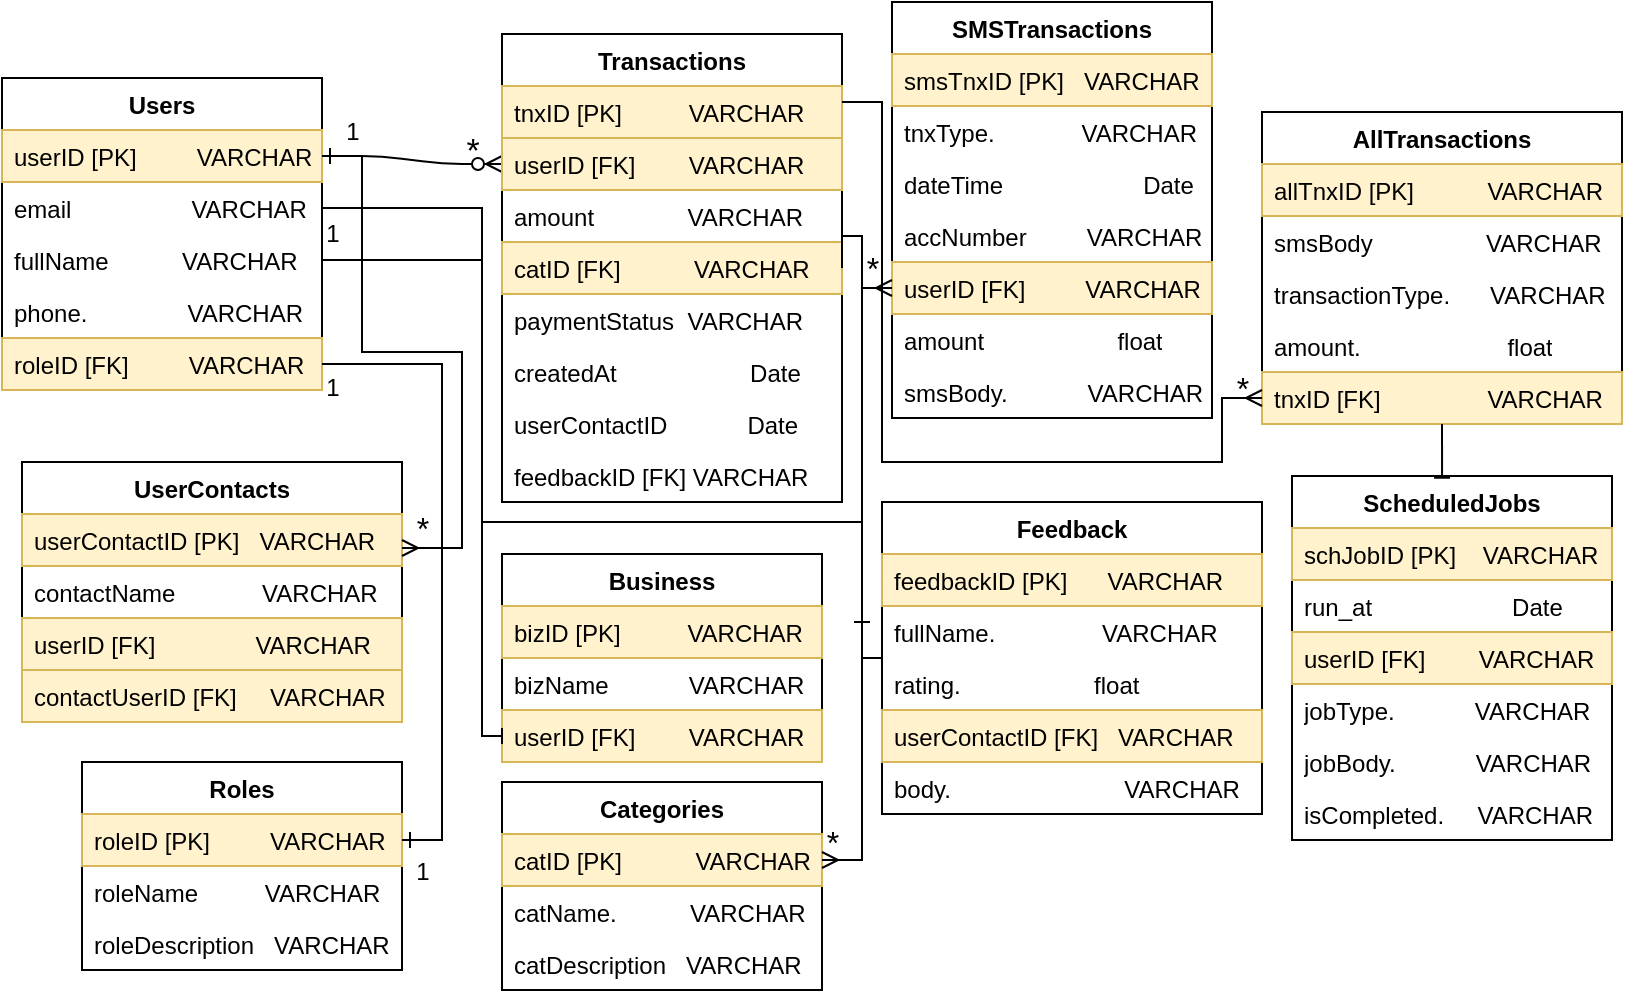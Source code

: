 <mxfile version="24.7.16">
  <diagram id="R2lEEEUBdFMjLlhIrx00" name="Page-1">
    <mxGraphModel dx="1870" dy="707" grid="1" gridSize="10" guides="1" tooltips="1" connect="1" arrows="1" fold="1" page="1" pageScale="1" pageWidth="850" pageHeight="1100" math="0" shadow="0" extFonts="Permanent Marker^https://fonts.googleapis.com/css?family=Permanent+Marker">
      <root>
        <mxCell id="0" />
        <mxCell id="1" parent="0" />
        <mxCell id="C-vyLk0tnHw3VtMMgP7b-1" value="" style="edgeStyle=entityRelationEdgeStyle;endArrow=ERzeroToMany;startArrow=ERone;endFill=1;startFill=0;exitX=1;exitY=0.5;exitDx=0;exitDy=0;" parent="1" target="js5NAXo-V89AccjbYDYU-14" edge="1" source="js5NAXo-V89AccjbYDYU-62">
          <mxGeometry width="100" height="100" relative="1" as="geometry">
            <mxPoint x="20" y="190" as="sourcePoint" />
            <mxPoint x="105" y="245" as="targetPoint" />
            <Array as="points">
              <mxPoint x="105" y="205" />
              <mxPoint x="75" y="135" />
            </Array>
          </mxGeometry>
        </mxCell>
        <mxCell id="js5NAXo-V89AccjbYDYU-11" value="Transactions" style="swimlane;fontStyle=1;align=center;verticalAlign=top;childLayout=stackLayout;horizontal=1;startSize=26;horizontalStack=0;resizeParent=1;resizeParentMax=0;resizeLast=0;collapsible=1;marginBottom=0;whiteSpace=wrap;html=1;" parent="1" vertex="1">
          <mxGeometry x="150" y="146" width="170" height="234" as="geometry">
            <mxRectangle x="160" y="130" width="110" height="30" as="alternateBounds" />
          </mxGeometry>
        </mxCell>
        <mxCell id="js5NAXo-V89AccjbYDYU-12" value="tnxID [PK] &amp;nbsp; &amp;nbsp; &amp;nbsp; &amp;nbsp; &amp;nbsp;VARCHAR" style="text;strokeColor=#d6b656;fillColor=#fff2cc;align=left;verticalAlign=top;spacingLeft=4;spacingRight=4;overflow=hidden;rotatable=0;points=[[0,0.5],[1,0.5]];portConstraint=eastwest;whiteSpace=wrap;html=1;" parent="js5NAXo-V89AccjbYDYU-11" vertex="1">
          <mxGeometry y="26" width="170" height="26" as="geometry" />
        </mxCell>
        <mxCell id="js5NAXo-V89AccjbYDYU-14" value="userID [FK] &amp;nbsp; &amp;nbsp; &amp;nbsp; &amp;nbsp;VARCHAR" style="text;align=left;verticalAlign=top;spacingLeft=4;spacingRight=4;overflow=hidden;rotatable=0;points=[[0,0.5],[1,0.5]];portConstraint=eastwest;whiteSpace=wrap;html=1;fillColor=#fff2cc;strokeColor=#d6b656;" parent="js5NAXo-V89AccjbYDYU-11" vertex="1">
          <mxGeometry y="52" width="170" height="26" as="geometry" />
        </mxCell>
        <mxCell id="js5NAXo-V89AccjbYDYU-16" value="amount &amp;nbsp; &amp;nbsp; &amp;nbsp; &amp;nbsp; &amp;nbsp; &amp;nbsp; &amp;nbsp;VARCHAR" style="text;align=left;verticalAlign=top;spacingLeft=4;spacingRight=4;overflow=hidden;rotatable=0;points=[[0,0.5],[1,0.5]];portConstraint=eastwest;whiteSpace=wrap;html=1;" parent="js5NAXo-V89AccjbYDYU-11" vertex="1">
          <mxGeometry y="78" width="170" height="26" as="geometry" />
        </mxCell>
        <mxCell id="js5NAXo-V89AccjbYDYU-17" value="catID [FK] &amp;nbsp; &amp;nbsp; &amp;nbsp; &amp;nbsp; &amp;nbsp; VARCHAR" style="text;align=left;verticalAlign=top;spacingLeft=4;spacingRight=4;overflow=hidden;rotatable=0;points=[[0,0.5],[1,0.5]];portConstraint=eastwest;whiteSpace=wrap;html=1;fillColor=#fff2cc;strokeColor=#d6b656;" parent="js5NAXo-V89AccjbYDYU-11" vertex="1">
          <mxGeometry y="104" width="170" height="26" as="geometry" />
        </mxCell>
        <mxCell id="js5NAXo-V89AccjbYDYU-18" value="paymentStatus &amp;nbsp;VARCHAR" style="text;align=left;verticalAlign=top;spacingLeft=4;spacingRight=4;overflow=hidden;rotatable=0;points=[[0,0.5],[1,0.5]];portConstraint=eastwest;whiteSpace=wrap;html=1;" parent="js5NAXo-V89AccjbYDYU-11" vertex="1">
          <mxGeometry y="130" width="170" height="26" as="geometry" />
        </mxCell>
        <mxCell id="js5NAXo-V89AccjbYDYU-68" value="createdAt &amp;nbsp; &amp;nbsp; &amp;nbsp; &amp;nbsp; &amp;nbsp; &amp;nbsp; &amp;nbsp; &amp;nbsp; &amp;nbsp; &amp;nbsp;Date" style="text;align=left;verticalAlign=top;spacingLeft=4;spacingRight=4;overflow=hidden;rotatable=0;points=[[0,0.5],[1,0.5]];portConstraint=eastwest;whiteSpace=wrap;html=1;" parent="js5NAXo-V89AccjbYDYU-11" vertex="1">
          <mxGeometry y="156" width="170" height="26" as="geometry" />
        </mxCell>
        <mxCell id="js5NAXo-V89AccjbYDYU-69" value="userContactID &amp;nbsp; &amp;nbsp; &amp;nbsp; &amp;nbsp; &amp;nbsp; &amp;nbsp;Date" style="text;align=left;verticalAlign=top;spacingLeft=4;spacingRight=4;overflow=hidden;rotatable=0;points=[[0,0.5],[1,0.5]];portConstraint=eastwest;whiteSpace=wrap;html=1;" parent="js5NAXo-V89AccjbYDYU-11" vertex="1">
          <mxGeometry y="182" width="170" height="26" as="geometry" />
        </mxCell>
        <mxCell id="lqXU695LVpw398-IZ7cR-15" value="feedbackID [FK] VARCHAR" style="text;align=left;verticalAlign=top;spacingLeft=4;spacingRight=4;overflow=hidden;rotatable=0;points=[[0,0.5],[1,0.5]];portConstraint=eastwest;whiteSpace=wrap;html=1;" vertex="1" parent="js5NAXo-V89AccjbYDYU-11">
          <mxGeometry y="208" width="170" height="26" as="geometry" />
        </mxCell>
        <mxCell id="js5NAXo-V89AccjbYDYU-19" value="ScheduledJobs" style="swimlane;fontStyle=1;align=center;verticalAlign=top;childLayout=stackLayout;horizontal=1;startSize=26;horizontalStack=0;resizeParent=1;resizeParentMax=0;resizeLast=0;collapsible=1;marginBottom=0;whiteSpace=wrap;html=1;" parent="1" vertex="1">
          <mxGeometry x="545" y="367" width="160" height="182" as="geometry">
            <mxRectangle x="150" y="426" width="120" height="30" as="alternateBounds" />
          </mxGeometry>
        </mxCell>
        <mxCell id="js5NAXo-V89AccjbYDYU-20" value="schJobID [PK] &amp;nbsp; &amp;nbsp;VARCHAR" style="text;strokeColor=#d6b656;fillColor=#fff2cc;align=left;verticalAlign=top;spacingLeft=4;spacingRight=4;overflow=hidden;rotatable=0;points=[[0,0.5],[1,0.5]];portConstraint=eastwest;whiteSpace=wrap;html=1;" parent="js5NAXo-V89AccjbYDYU-19" vertex="1">
          <mxGeometry y="26" width="160" height="26" as="geometry" />
        </mxCell>
        <mxCell id="js5NAXo-V89AccjbYDYU-22" value="run_at &amp;nbsp; &amp;nbsp; &amp;nbsp; &amp;nbsp; &amp;nbsp; &amp;nbsp; &amp;nbsp; &amp;nbsp; &amp;nbsp; &amp;nbsp; Date" style="text;align=left;verticalAlign=top;spacingLeft=4;spacingRight=4;overflow=hidden;rotatable=0;points=[[0,0.5],[1,0.5]];portConstraint=eastwest;whiteSpace=wrap;html=1;" parent="js5NAXo-V89AccjbYDYU-19" vertex="1">
          <mxGeometry y="52" width="160" height="26" as="geometry" />
        </mxCell>
        <mxCell id="js5NAXo-V89AccjbYDYU-23" value="userID [FK] &amp;nbsp; &amp;nbsp; &amp;nbsp; &amp;nbsp;VARCHAR" style="text;align=left;verticalAlign=top;spacingLeft=4;spacingRight=4;overflow=hidden;rotatable=0;points=[[0,0.5],[1,0.5]];portConstraint=eastwest;whiteSpace=wrap;html=1;fillColor=#fff2cc;strokeColor=#d6b656;" parent="js5NAXo-V89AccjbYDYU-19" vertex="1">
          <mxGeometry y="78" width="160" height="26" as="geometry" />
        </mxCell>
        <mxCell id="js5NAXo-V89AccjbYDYU-24" value="jobType. &amp;nbsp; &amp;nbsp; &amp;nbsp; &amp;nbsp; &amp;nbsp; &amp;nbsp;VARCHAR" style="text;align=left;verticalAlign=top;spacingLeft=4;spacingRight=4;overflow=hidden;rotatable=0;points=[[0,0.5],[1,0.5]];portConstraint=eastwest;whiteSpace=wrap;html=1;" parent="js5NAXo-V89AccjbYDYU-19" vertex="1">
          <mxGeometry y="104" width="160" height="26" as="geometry" />
        </mxCell>
        <mxCell id="js5NAXo-V89AccjbYDYU-25" value="jobBody. &amp;nbsp; &amp;nbsp; &amp;nbsp; &amp;nbsp; &amp;nbsp; &amp;nbsp;VARCHAR" style="text;align=left;verticalAlign=top;spacingLeft=4;spacingRight=4;overflow=hidden;rotatable=0;points=[[0,0.5],[1,0.5]];portConstraint=eastwest;whiteSpace=wrap;html=1;" parent="js5NAXo-V89AccjbYDYU-19" vertex="1">
          <mxGeometry y="130" width="160" height="26" as="geometry" />
        </mxCell>
        <mxCell id="js5NAXo-V89AccjbYDYU-89" value="isCompleted. &amp;nbsp; &amp;nbsp; VARCHAR" style="text;align=left;verticalAlign=top;spacingLeft=4;spacingRight=4;overflow=hidden;rotatable=0;points=[[0,0.5],[1,0.5]];portConstraint=eastwest;whiteSpace=wrap;html=1;" parent="js5NAXo-V89AccjbYDYU-19" vertex="1">
          <mxGeometry y="156" width="160" height="26" as="geometry" />
        </mxCell>
        <mxCell id="lqXU695LVpw398-IZ7cR-27" style="edgeStyle=orthogonalEdgeStyle;rounded=0;orthogonalLoop=1;jettySize=auto;html=1;endArrow=baseDash;endFill=0;" edge="1" parent="1" source="js5NAXo-V89AccjbYDYU-26">
          <mxGeometry relative="1" as="geometry">
            <mxPoint x="330" y="440" as="targetPoint" />
            <Array as="points">
              <mxPoint x="330" y="458" />
            </Array>
          </mxGeometry>
        </mxCell>
        <mxCell id="js5NAXo-V89AccjbYDYU-26" value="Feedback" style="swimlane;fontStyle=1;align=center;verticalAlign=top;childLayout=stackLayout;horizontal=1;startSize=26;horizontalStack=0;resizeParent=1;resizeParentMax=0;resizeLast=0;collapsible=1;marginBottom=0;whiteSpace=wrap;html=1;" parent="1" vertex="1">
          <mxGeometry x="340" y="380" width="190" height="156" as="geometry" />
        </mxCell>
        <mxCell id="js5NAXo-V89AccjbYDYU-27" value="feedbackID [PK] &amp;nbsp; &amp;nbsp; &amp;nbsp;VARCHAR" style="text;strokeColor=#d6b656;fillColor=#fff2cc;align=left;verticalAlign=top;spacingLeft=4;spacingRight=4;overflow=hidden;rotatable=0;points=[[0,0.5],[1,0.5]];portConstraint=eastwest;whiteSpace=wrap;html=1;" parent="js5NAXo-V89AccjbYDYU-26" vertex="1">
          <mxGeometry y="26" width="190" height="26" as="geometry" />
        </mxCell>
        <mxCell id="js5NAXo-V89AccjbYDYU-30" value="fullName. &amp;nbsp; &amp;nbsp; &amp;nbsp; &amp;nbsp; &amp;nbsp; &amp;nbsp; &amp;nbsp; &amp;nbsp;VARCHAR" style="text;align=left;verticalAlign=top;spacingLeft=4;spacingRight=4;overflow=hidden;rotatable=0;points=[[0,0.5],[1,0.5]];portConstraint=eastwest;whiteSpace=wrap;html=1;" parent="js5NAXo-V89AccjbYDYU-26" vertex="1">
          <mxGeometry y="52" width="190" height="26" as="geometry" />
        </mxCell>
        <mxCell id="js5NAXo-V89AccjbYDYU-31" value="rating. &amp;nbsp; &amp;nbsp; &amp;nbsp; &amp;nbsp; &amp;nbsp; &amp;nbsp; &amp;nbsp; &amp;nbsp; &amp;nbsp; &amp;nbsp;float" style="text;align=left;verticalAlign=top;spacingLeft=4;spacingRight=4;overflow=hidden;rotatable=0;points=[[0,0.5],[1,0.5]];portConstraint=eastwest;whiteSpace=wrap;html=1;" parent="js5NAXo-V89AccjbYDYU-26" vertex="1">
          <mxGeometry y="78" width="190" height="26" as="geometry" />
        </mxCell>
        <mxCell id="js5NAXo-V89AccjbYDYU-32" value="&lt;span style=&quot;font-size: 12.0px;&quot;&gt;userContactID [FK] &amp;nbsp;&amp;nbsp;&lt;/span&gt;VARCHAR" style="text;align=left;verticalAlign=top;spacingLeft=4;spacingRight=4;overflow=hidden;rotatable=0;points=[[0,0.5],[1,0.5]];portConstraint=eastwest;whiteSpace=wrap;html=1;fillColor=#fff2cc;strokeColor=#d6b656;" parent="js5NAXo-V89AccjbYDYU-26" vertex="1">
          <mxGeometry y="104" width="190" height="26" as="geometry" />
        </mxCell>
        <mxCell id="lqXU695LVpw398-IZ7cR-2" value="body. &amp;nbsp; &amp;nbsp; &amp;nbsp; &amp;nbsp; &amp;nbsp; &amp;nbsp; &amp;nbsp; &amp;nbsp; &amp;nbsp; &amp;nbsp; &amp;nbsp; &amp;nbsp; &amp;nbsp;VARCHAR" style="text;align=left;verticalAlign=top;spacingLeft=4;spacingRight=4;overflow=hidden;rotatable=0;points=[[0,0.5],[1,0.5]];portConstraint=eastwest;whiteSpace=wrap;html=1;" vertex="1" parent="js5NAXo-V89AccjbYDYU-26">
          <mxGeometry y="130" width="190" height="26" as="geometry" />
        </mxCell>
        <mxCell id="js5NAXo-V89AccjbYDYU-33" value="UserContacts" style="swimlane;fontStyle=1;align=center;verticalAlign=top;childLayout=stackLayout;horizontal=1;startSize=26;horizontalStack=0;resizeParent=1;resizeParentMax=0;resizeLast=0;collapsible=1;marginBottom=0;whiteSpace=wrap;html=1;" parent="1" vertex="1">
          <mxGeometry x="-90" y="360" width="190" height="130" as="geometry" />
        </mxCell>
        <mxCell id="js5NAXo-V89AccjbYDYU-34" value="userContactID [PK] &amp;nbsp; VARCHAR" style="text;strokeColor=#d6b656;fillColor=#fff2cc;align=left;verticalAlign=top;spacingLeft=4;spacingRight=4;overflow=hidden;rotatable=0;points=[[0,0.5],[1,0.5]];portConstraint=eastwest;whiteSpace=wrap;html=1;" parent="js5NAXo-V89AccjbYDYU-33" vertex="1">
          <mxGeometry y="26" width="190" height="26" as="geometry" />
        </mxCell>
        <mxCell id="js5NAXo-V89AccjbYDYU-37" value="contactName &amp;nbsp; &amp;nbsp; &amp;nbsp; &amp;nbsp; &amp;nbsp; &amp;nbsp; VARCHAR" style="text;align=left;verticalAlign=top;spacingLeft=4;spacingRight=4;overflow=hidden;rotatable=0;points=[[0,0.5],[1,0.5]];portConstraint=eastwest;whiteSpace=wrap;html=1;" parent="js5NAXo-V89AccjbYDYU-33" vertex="1">
          <mxGeometry y="52" width="190" height="26" as="geometry" />
        </mxCell>
        <mxCell id="js5NAXo-V89AccjbYDYU-36" value="userID [FK] &amp;nbsp; &amp;nbsp; &amp;nbsp; &amp;nbsp; &amp;nbsp; &amp;nbsp; &amp;nbsp; VARCHAR" style="text;align=left;verticalAlign=top;spacingLeft=4;spacingRight=4;overflow=hidden;rotatable=0;points=[[0,0.5],[1,0.5]];portConstraint=eastwest;whiteSpace=wrap;html=1;fillColor=#fff2cc;strokeColor=#d6b656;" parent="js5NAXo-V89AccjbYDYU-33" vertex="1">
          <mxGeometry y="78" width="190" height="26" as="geometry" />
        </mxCell>
        <mxCell id="js5NAXo-V89AccjbYDYU-39" value="contactUserID [FK] &amp;nbsp; &amp;nbsp; VARCHAR" style="text;align=left;verticalAlign=top;spacingLeft=4;spacingRight=4;overflow=hidden;rotatable=0;points=[[0,0.5],[1,0.5]];portConstraint=eastwest;whiteSpace=wrap;html=1;fillColor=#fff2cc;strokeColor=#d6b656;" parent="js5NAXo-V89AccjbYDYU-33" vertex="1">
          <mxGeometry y="104" width="190" height="26" as="geometry" />
        </mxCell>
        <mxCell id="js5NAXo-V89AccjbYDYU-40" value="AllTransactions" style="swimlane;fontStyle=1;align=center;verticalAlign=top;childLayout=stackLayout;horizontal=1;startSize=26;horizontalStack=0;resizeParent=1;resizeParentMax=0;resizeLast=0;collapsible=1;marginBottom=0;whiteSpace=wrap;html=1;" parent="1" vertex="1">
          <mxGeometry x="530" y="185" width="180" height="156" as="geometry" />
        </mxCell>
        <mxCell id="js5NAXo-V89AccjbYDYU-41" value="allTnxID [PK] &amp;nbsp; &amp;nbsp; &amp;nbsp; &amp;nbsp; &amp;nbsp; VARCHAR" style="text;strokeColor=#d6b656;fillColor=#fff2cc;align=left;verticalAlign=top;spacingLeft=4;spacingRight=4;overflow=hidden;rotatable=0;points=[[0,0.5],[1,0.5]];portConstraint=eastwest;whiteSpace=wrap;html=1;" parent="js5NAXo-V89AccjbYDYU-40" vertex="1">
          <mxGeometry y="26" width="180" height="26" as="geometry" />
        </mxCell>
        <mxCell id="js5NAXo-V89AccjbYDYU-43" value="smsBody &amp;nbsp; &amp;nbsp; &amp;nbsp; &amp;nbsp; &amp;nbsp; &amp;nbsp; &amp;nbsp; &amp;nbsp; VARCHAR" style="text;align=left;verticalAlign=top;spacingLeft=4;spacingRight=4;overflow=hidden;rotatable=0;points=[[0,0.5],[1,0.5]];portConstraint=eastwest;whiteSpace=wrap;html=1;" parent="js5NAXo-V89AccjbYDYU-40" vertex="1">
          <mxGeometry y="52" width="180" height="26" as="geometry" />
        </mxCell>
        <mxCell id="js5NAXo-V89AccjbYDYU-44" value="transactionType. &amp;nbsp; &amp;nbsp; &amp;nbsp;VARCHAR" style="text;align=left;verticalAlign=top;spacingLeft=4;spacingRight=4;overflow=hidden;rotatable=0;points=[[0,0.5],[1,0.5]];portConstraint=eastwest;whiteSpace=wrap;html=1;" parent="js5NAXo-V89AccjbYDYU-40" vertex="1">
          <mxGeometry y="78" width="180" height="26" as="geometry" />
        </mxCell>
        <mxCell id="js5NAXo-V89AccjbYDYU-45" value="amount. &amp;nbsp; &amp;nbsp; &amp;nbsp; &amp;nbsp; &amp;nbsp; &amp;nbsp; &amp;nbsp; &amp;nbsp; &amp;nbsp; &amp;nbsp; &amp;nbsp;float" style="text;align=left;verticalAlign=top;spacingLeft=4;spacingRight=4;overflow=hidden;rotatable=0;points=[[0,0.5],[1,0.5]];portConstraint=eastwest;whiteSpace=wrap;html=1;" parent="js5NAXo-V89AccjbYDYU-40" vertex="1">
          <mxGeometry y="104" width="180" height="26" as="geometry" />
        </mxCell>
        <mxCell id="lqXU695LVpw398-IZ7cR-3" value="tnxID [FK] &amp;nbsp; &amp;nbsp; &amp;nbsp; &amp;nbsp; &amp;nbsp; &amp;nbsp; &amp;nbsp; &amp;nbsp;VARCHAR" style="text;align=left;verticalAlign=top;spacingLeft=4;spacingRight=4;overflow=hidden;rotatable=0;points=[[0,0.5],[1,0.5]];portConstraint=eastwest;whiteSpace=wrap;html=1;fillColor=#fff2cc;strokeColor=#d6b656;" vertex="1" parent="js5NAXo-V89AccjbYDYU-40">
          <mxGeometry y="130" width="180" height="26" as="geometry" />
        </mxCell>
        <mxCell id="js5NAXo-V89AccjbYDYU-47" value="SMSTransactions" style="swimlane;fontStyle=1;align=center;verticalAlign=top;childLayout=stackLayout;horizontal=1;startSize=26;horizontalStack=0;resizeParent=1;resizeParentMax=0;resizeLast=0;collapsible=1;marginBottom=0;whiteSpace=wrap;html=1;" parent="1" vertex="1">
          <mxGeometry x="345" y="130" width="160" height="208" as="geometry" />
        </mxCell>
        <mxCell id="js5NAXo-V89AccjbYDYU-48" value="smsTnxID [PK] &amp;nbsp; VARCHAR" style="text;strokeColor=#d6b656;fillColor=#fff2cc;align=left;verticalAlign=top;spacingLeft=4;spacingRight=4;overflow=hidden;rotatable=0;points=[[0,0.5],[1,0.5]];portConstraint=eastwest;whiteSpace=wrap;html=1;" parent="js5NAXo-V89AccjbYDYU-47" vertex="1">
          <mxGeometry y="26" width="160" height="26" as="geometry" />
        </mxCell>
        <mxCell id="js5NAXo-V89AccjbYDYU-50" value="tnxType. &amp;nbsp; &amp;nbsp; &amp;nbsp; &amp;nbsp; &amp;nbsp; &amp;nbsp; VARCHAR" style="text;align=left;verticalAlign=top;spacingLeft=4;spacingRight=4;overflow=hidden;rotatable=0;points=[[0,0.5],[1,0.5]];portConstraint=eastwest;whiteSpace=wrap;html=1;" parent="js5NAXo-V89AccjbYDYU-47" vertex="1">
          <mxGeometry y="52" width="160" height="26" as="geometry" />
        </mxCell>
        <mxCell id="js5NAXo-V89AccjbYDYU-51" value="dateTime &amp;nbsp; &amp;nbsp; &amp;nbsp; &amp;nbsp; &amp;nbsp; &amp;nbsp; &amp;nbsp; &amp;nbsp; &amp;nbsp; &amp;nbsp; Date" style="text;align=left;verticalAlign=top;spacingLeft=4;spacingRight=4;overflow=hidden;rotatable=0;points=[[0,0.5],[1,0.5]];portConstraint=eastwest;whiteSpace=wrap;html=1;" parent="js5NAXo-V89AccjbYDYU-47" vertex="1">
          <mxGeometry y="78" width="160" height="26" as="geometry" />
        </mxCell>
        <mxCell id="js5NAXo-V89AccjbYDYU-52" value="accNumber &amp;nbsp; &amp;nbsp; &amp;nbsp; &amp;nbsp; VARCHAR" style="text;align=left;verticalAlign=top;spacingLeft=4;spacingRight=4;overflow=hidden;rotatable=0;points=[[0,0.5],[1,0.5]];portConstraint=eastwest;whiteSpace=wrap;html=1;" parent="js5NAXo-V89AccjbYDYU-47" vertex="1">
          <mxGeometry y="104" width="160" height="26" as="geometry" />
        </mxCell>
        <mxCell id="js5NAXo-V89AccjbYDYU-53" value="userID [FK] &amp;nbsp; &amp;nbsp; &amp;nbsp; &amp;nbsp; VARCHAR" style="text;align=left;verticalAlign=top;spacingLeft=4;spacingRight=4;overflow=hidden;rotatable=0;points=[[0,0.5],[1,0.5]];portConstraint=eastwest;whiteSpace=wrap;html=1;fillColor=#fff2cc;strokeColor=#d6b656;" parent="js5NAXo-V89AccjbYDYU-47" vertex="1">
          <mxGeometry y="130" width="160" height="26" as="geometry" />
        </mxCell>
        <mxCell id="js5NAXo-V89AccjbYDYU-86" value="amount &amp;nbsp; &amp;nbsp; &amp;nbsp; &amp;nbsp; &amp;nbsp;&amp;nbsp;&lt;span style=&quot;white-space: pre;&quot;&gt;&#x9;&lt;/span&gt;&lt;span style=&quot;white-space: pre;&quot;&gt;&#x9;&lt;/span&gt;float" style="text;align=left;verticalAlign=top;spacingLeft=4;spacingRight=4;overflow=hidden;rotatable=0;points=[[0,0.5],[1,0.5]];portConstraint=eastwest;whiteSpace=wrap;html=1;" parent="js5NAXo-V89AccjbYDYU-47" vertex="1">
          <mxGeometry y="156" width="160" height="26" as="geometry" />
        </mxCell>
        <mxCell id="js5NAXo-V89AccjbYDYU-87" value="smsBody. &amp;nbsp; &amp;nbsp; &amp;nbsp; &amp;nbsp; &amp;nbsp; &amp;nbsp;VARCHAR" style="text;align=left;verticalAlign=top;spacingLeft=4;spacingRight=4;overflow=hidden;rotatable=0;points=[[0,0.5],[1,0.5]];portConstraint=eastwest;whiteSpace=wrap;html=1;" parent="js5NAXo-V89AccjbYDYU-47" vertex="1">
          <mxGeometry y="182" width="160" height="26" as="geometry" />
        </mxCell>
        <mxCell id="js5NAXo-V89AccjbYDYU-54" value="Business" style="swimlane;fontStyle=1;align=center;verticalAlign=top;childLayout=stackLayout;horizontal=1;startSize=26;horizontalStack=0;resizeParent=1;resizeParentMax=0;resizeLast=0;collapsible=1;marginBottom=0;whiteSpace=wrap;html=1;" parent="1" vertex="1">
          <mxGeometry x="150" y="406" width="160" height="104" as="geometry" />
        </mxCell>
        <mxCell id="js5NAXo-V89AccjbYDYU-55" value="bizID [PK] &amp;nbsp; &amp;nbsp; &amp;nbsp; &amp;nbsp; &amp;nbsp;VARCHAR" style="text;strokeColor=#d6b656;fillColor=#fff2cc;align=left;verticalAlign=top;spacingLeft=4;spacingRight=4;overflow=hidden;rotatable=0;points=[[0,0.5],[1,0.5]];portConstraint=eastwest;whiteSpace=wrap;html=1;" parent="js5NAXo-V89AccjbYDYU-54" vertex="1">
          <mxGeometry y="26" width="160" height="26" as="geometry" />
        </mxCell>
        <mxCell id="js5NAXo-V89AccjbYDYU-57" value="bizName &amp;nbsp; &amp;nbsp; &amp;nbsp; &amp;nbsp; &amp;nbsp; &amp;nbsp;VARCHAR" style="text;align=left;verticalAlign=top;spacingLeft=4;spacingRight=4;overflow=hidden;rotatable=0;points=[[0,0.5],[1,0.5]];portConstraint=eastwest;whiteSpace=wrap;html=1;" parent="js5NAXo-V89AccjbYDYU-54" vertex="1">
          <mxGeometry y="52" width="160" height="26" as="geometry" />
        </mxCell>
        <mxCell id="js5NAXo-V89AccjbYDYU-58" value="userID [FK] &amp;nbsp; &amp;nbsp; &amp;nbsp; &amp;nbsp;VARCHAR" style="text;align=left;verticalAlign=top;spacingLeft=4;spacingRight=4;overflow=hidden;rotatable=0;points=[[0,0.5],[1,0.5]];portConstraint=eastwest;whiteSpace=wrap;html=1;fillColor=#fff2cc;strokeColor=#d6b656;" parent="js5NAXo-V89AccjbYDYU-54" vertex="1">
          <mxGeometry y="78" width="160" height="26" as="geometry" />
        </mxCell>
        <mxCell id="js5NAXo-V89AccjbYDYU-61" value="Users" style="swimlane;fontStyle=1;align=center;verticalAlign=top;childLayout=stackLayout;horizontal=1;startSize=26;horizontalStack=0;resizeParent=1;resizeParentMax=0;resizeLast=0;collapsible=1;marginBottom=0;whiteSpace=wrap;html=1;" parent="1" vertex="1">
          <mxGeometry x="-100" y="168" width="160" height="156" as="geometry" />
        </mxCell>
        <mxCell id="js5NAXo-V89AccjbYDYU-62" value="userID [PK] &amp;nbsp; &amp;nbsp; &amp;nbsp; &amp;nbsp; VARCHAR" style="text;strokeColor=#d6b656;fillColor=#fff2cc;align=left;verticalAlign=top;spacingLeft=4;spacingRight=4;overflow=hidden;rotatable=0;points=[[0,0.5],[1,0.5]];portConstraint=eastwest;whiteSpace=wrap;html=1;" parent="js5NAXo-V89AccjbYDYU-61" vertex="1">
          <mxGeometry y="26" width="160" height="26" as="geometry" />
        </mxCell>
        <mxCell id="js5NAXo-V89AccjbYDYU-64" value="email &amp;nbsp; &amp;nbsp; &amp;nbsp; &amp;nbsp; &amp;nbsp; &amp;nbsp; &amp;nbsp; &amp;nbsp; &amp;nbsp;VARCHAR" style="text;align=left;verticalAlign=top;spacingLeft=4;spacingRight=4;overflow=hidden;rotatable=0;points=[[0,0.5],[1,0.5]];portConstraint=eastwest;whiteSpace=wrap;html=1;" parent="js5NAXo-V89AccjbYDYU-61" vertex="1">
          <mxGeometry y="52" width="160" height="26" as="geometry" />
        </mxCell>
        <mxCell id="js5NAXo-V89AccjbYDYU-65" value="fullName &amp;nbsp; &amp;nbsp; &amp;nbsp; &amp;nbsp; &amp;nbsp; VARCHAR" style="text;align=left;verticalAlign=top;spacingLeft=4;spacingRight=4;overflow=hidden;rotatable=0;points=[[0,0.5],[1,0.5]];portConstraint=eastwest;whiteSpace=wrap;html=1;" parent="js5NAXo-V89AccjbYDYU-61" vertex="1">
          <mxGeometry y="78" width="160" height="26" as="geometry" />
        </mxCell>
        <mxCell id="js5NAXo-V89AccjbYDYU-66" value="phone. &amp;nbsp; &amp;nbsp; &amp;nbsp; &amp;nbsp; &amp;nbsp; &amp;nbsp; &amp;nbsp; VARCHAR" style="text;align=left;verticalAlign=top;spacingLeft=4;spacingRight=4;overflow=hidden;rotatable=0;points=[[0,0.5],[1,0.5]];portConstraint=eastwest;whiteSpace=wrap;html=1;" parent="js5NAXo-V89AccjbYDYU-61" vertex="1">
          <mxGeometry y="104" width="160" height="26" as="geometry" />
        </mxCell>
        <mxCell id="js5NAXo-V89AccjbYDYU-67" value="roleID [FK] &amp;nbsp; &amp;nbsp; &amp;nbsp; &amp;nbsp; VARCHAR" style="text;align=left;verticalAlign=top;spacingLeft=4;spacingRight=4;overflow=hidden;rotatable=0;points=[[0,0.5],[1,0.5]];portConstraint=eastwest;whiteSpace=wrap;html=1;fillColor=#fff2cc;strokeColor=#d6b656;" parent="js5NAXo-V89AccjbYDYU-61" vertex="1">
          <mxGeometry y="130" width="160" height="26" as="geometry" />
        </mxCell>
        <mxCell id="js5NAXo-V89AccjbYDYU-70" value="Categories" style="swimlane;fontStyle=1;align=center;verticalAlign=top;childLayout=stackLayout;horizontal=1;startSize=26;horizontalStack=0;resizeParent=1;resizeParentMax=0;resizeLast=0;collapsible=1;marginBottom=0;whiteSpace=wrap;html=1;" parent="1" vertex="1">
          <mxGeometry x="150" y="520" width="160" height="104" as="geometry">
            <mxRectangle x="330" y="570" width="100" height="30" as="alternateBounds" />
          </mxGeometry>
        </mxCell>
        <mxCell id="js5NAXo-V89AccjbYDYU-71" value="catID [PK] &amp;nbsp; &amp;nbsp; &amp;nbsp; &amp;nbsp; &amp;nbsp; VARCHAR" style="text;strokeColor=#d6b656;fillColor=#fff2cc;align=left;verticalAlign=top;spacingLeft=4;spacingRight=4;overflow=hidden;rotatable=0;points=[[0,0.5],[1,0.5]];portConstraint=eastwest;whiteSpace=wrap;html=1;" parent="js5NAXo-V89AccjbYDYU-70" vertex="1">
          <mxGeometry y="26" width="160" height="26" as="geometry" />
        </mxCell>
        <mxCell id="js5NAXo-V89AccjbYDYU-74" value="catName. &amp;nbsp; &amp;nbsp; &amp;nbsp; &amp;nbsp; &amp;nbsp; VARCHAR" style="text;align=left;verticalAlign=top;spacingLeft=4;spacingRight=4;overflow=hidden;rotatable=0;points=[[0,0.5],[1,0.5]];portConstraint=eastwest;whiteSpace=wrap;html=1;" parent="js5NAXo-V89AccjbYDYU-70" vertex="1">
          <mxGeometry y="52" width="160" height="26" as="geometry" />
        </mxCell>
        <mxCell id="js5NAXo-V89AccjbYDYU-75" value="catDescription &amp;nbsp; VARCHAR" style="text;align=left;verticalAlign=top;spacingLeft=4;spacingRight=4;overflow=hidden;rotatable=0;points=[[0,0.5],[1,0.5]];portConstraint=eastwest;whiteSpace=wrap;html=1;" parent="js5NAXo-V89AccjbYDYU-70" vertex="1">
          <mxGeometry y="78" width="160" height="26" as="geometry" />
        </mxCell>
        <mxCell id="js5NAXo-V89AccjbYDYU-81" value="Roles" style="swimlane;fontStyle=1;align=center;verticalAlign=top;childLayout=stackLayout;horizontal=1;startSize=26;horizontalStack=0;resizeParent=1;resizeParentMax=0;resizeLast=0;collapsible=1;marginBottom=0;whiteSpace=wrap;html=1;" parent="1" vertex="1">
          <mxGeometry x="-60" y="510" width="160" height="104" as="geometry" />
        </mxCell>
        <mxCell id="js5NAXo-V89AccjbYDYU-82" value="roleID [PK] &amp;nbsp; &amp;nbsp; &amp;nbsp; &amp;nbsp; VARCHAR" style="text;strokeColor=#d6b656;fillColor=#fff2cc;align=left;verticalAlign=top;spacingLeft=4;spacingRight=4;overflow=hidden;rotatable=0;points=[[0,0.5],[1,0.5]];portConstraint=eastwest;whiteSpace=wrap;html=1;" parent="js5NAXo-V89AccjbYDYU-81" vertex="1">
          <mxGeometry y="26" width="160" height="26" as="geometry" />
        </mxCell>
        <mxCell id="js5NAXo-V89AccjbYDYU-84" value="roleName &amp;nbsp; &amp;nbsp; &amp;nbsp; &amp;nbsp; &amp;nbsp;VARCHAR" style="text;align=left;verticalAlign=top;spacingLeft=4;spacingRight=4;overflow=hidden;rotatable=0;points=[[0,0.5],[1,0.5]];portConstraint=eastwest;whiteSpace=wrap;html=1;" parent="js5NAXo-V89AccjbYDYU-81" vertex="1">
          <mxGeometry y="52" width="160" height="26" as="geometry" />
        </mxCell>
        <mxCell id="js5NAXo-V89AccjbYDYU-85" value="roleDescription &amp;nbsp; VARCHAR" style="text;align=left;verticalAlign=top;spacingLeft=4;spacingRight=4;overflow=hidden;rotatable=0;points=[[0,0.5],[1,0.5]];portConstraint=eastwest;whiteSpace=wrap;html=1;" parent="js5NAXo-V89AccjbYDYU-81" vertex="1">
          <mxGeometry y="78" width="160" height="26" as="geometry" />
        </mxCell>
        <mxCell id="lqXU695LVpw398-IZ7cR-4" value="1" style="text;html=1;align=center;verticalAlign=middle;resizable=0;points=[];autosize=1;strokeColor=none;fillColor=none;" vertex="1" parent="1">
          <mxGeometry x="60" y="180" width="30" height="30" as="geometry" />
        </mxCell>
        <mxCell id="lqXU695LVpw398-IZ7cR-5" value="&lt;font style=&quot;font-size: 17px;&quot;&gt;*&lt;/font&gt;" style="text;html=1;align=center;verticalAlign=middle;resizable=0;points=[];autosize=1;strokeColor=none;fillColor=none;" vertex="1" parent="1">
          <mxGeometry x="120" y="190" width="30" height="30" as="geometry" />
        </mxCell>
        <mxCell id="lqXU695LVpw398-IZ7cR-9" style="edgeStyle=orthogonalEdgeStyle;rounded=0;orthogonalLoop=1;jettySize=auto;html=1;exitX=1;exitY=0.5;exitDx=0;exitDy=0;entryX=1;entryY=0.5;entryDx=0;entryDy=0;endArrow=ERone;endFill=0;" edge="1" parent="1" source="js5NAXo-V89AccjbYDYU-67" target="js5NAXo-V89AccjbYDYU-82">
          <mxGeometry relative="1" as="geometry" />
        </mxCell>
        <mxCell id="lqXU695LVpw398-IZ7cR-11" style="edgeStyle=orthogonalEdgeStyle;rounded=0;orthogonalLoop=1;jettySize=auto;html=1;endArrow=ERmany;endFill=0;" edge="1" parent="1" source="js5NAXo-V89AccjbYDYU-62" target="js5NAXo-V89AccjbYDYU-34">
          <mxGeometry relative="1" as="geometry">
            <Array as="points">
              <mxPoint x="80" y="207" />
              <mxPoint x="80" y="305" />
              <mxPoint x="130" y="305" />
              <mxPoint x="130" y="403" />
            </Array>
          </mxGeometry>
        </mxCell>
        <mxCell id="lqXU695LVpw398-IZ7cR-14" style="edgeStyle=orthogonalEdgeStyle;rounded=0;orthogonalLoop=1;jettySize=auto;html=1;exitX=1;exitY=0.5;exitDx=0;exitDy=0;endArrow=ERmany;endFill=0;entryX=1;entryY=0.5;entryDx=0;entryDy=0;" edge="1" parent="1" source="js5NAXo-V89AccjbYDYU-17" target="js5NAXo-V89AccjbYDYU-71">
          <mxGeometry relative="1" as="geometry">
            <mxPoint x="320" y="559" as="targetPoint" />
            <Array as="points">
              <mxPoint x="320" y="247" />
              <mxPoint x="330" y="247" />
              <mxPoint x="330" y="559" />
            </Array>
          </mxGeometry>
        </mxCell>
        <mxCell id="lqXU695LVpw398-IZ7cR-17" style="edgeStyle=orthogonalEdgeStyle;rounded=0;orthogonalLoop=1;jettySize=auto;html=1;endArrow=baseDash;endFill=0;entryX=0;entryY=0.5;entryDx=0;entryDy=0;" edge="1" parent="1" source="js5NAXo-V89AccjbYDYU-65" target="js5NAXo-V89AccjbYDYU-58">
          <mxGeometry relative="1" as="geometry">
            <Array as="points">
              <mxPoint x="140" y="259" />
              <mxPoint x="140" y="497" />
            </Array>
          </mxGeometry>
        </mxCell>
        <mxCell id="lqXU695LVpw398-IZ7cR-18" style="edgeStyle=orthogonalEdgeStyle;rounded=0;orthogonalLoop=1;jettySize=auto;html=1;entryX=0;entryY=0.5;entryDx=0;entryDy=0;endArrow=ERmany;endFill=0;" edge="1" parent="1" source="js5NAXo-V89AccjbYDYU-12" target="lqXU695LVpw398-IZ7cR-3">
          <mxGeometry relative="1" as="geometry">
            <Array as="points">
              <mxPoint x="340" y="180" />
              <mxPoint x="340" y="360" />
              <mxPoint x="510" y="360" />
              <mxPoint x="510" y="328" />
            </Array>
          </mxGeometry>
        </mxCell>
        <mxCell id="lqXU695LVpw398-IZ7cR-19" style="edgeStyle=orthogonalEdgeStyle;rounded=0;orthogonalLoop=1;jettySize=auto;html=1;endArrow=ERmany;endFill=0;" edge="1" parent="1" source="js5NAXo-V89AccjbYDYU-64" target="js5NAXo-V89AccjbYDYU-53">
          <mxGeometry relative="1" as="geometry">
            <Array as="points">
              <mxPoint x="140" y="233" />
              <mxPoint x="140" y="390" />
              <mxPoint x="330" y="390" />
              <mxPoint x="330" y="273" />
            </Array>
          </mxGeometry>
        </mxCell>
        <mxCell id="lqXU695LVpw398-IZ7cR-20" value="&lt;font style=&quot;font-size: 16px;&quot;&gt;*&lt;/font&gt;" style="text;html=1;align=center;verticalAlign=middle;resizable=0;points=[];autosize=1;strokeColor=none;fillColor=none;" vertex="1" parent="1">
          <mxGeometry x="95" y="378" width="30" height="30" as="geometry" />
        </mxCell>
        <mxCell id="lqXU695LVpw398-IZ7cR-21" value="1" style="text;html=1;align=center;verticalAlign=middle;resizable=0;points=[];autosize=1;strokeColor=none;fillColor=none;" vertex="1" parent="1">
          <mxGeometry x="95" y="550" width="30" height="30" as="geometry" />
        </mxCell>
        <mxCell id="lqXU695LVpw398-IZ7cR-23" value="1" style="text;html=1;align=center;verticalAlign=middle;resizable=0;points=[];autosize=1;strokeColor=none;fillColor=none;" vertex="1" parent="1">
          <mxGeometry x="50" y="231" width="30" height="30" as="geometry" />
        </mxCell>
        <mxCell id="lqXU695LVpw398-IZ7cR-24" value="1" style="text;html=1;align=center;verticalAlign=middle;resizable=0;points=[];autosize=1;strokeColor=none;fillColor=none;" vertex="1" parent="1">
          <mxGeometry x="50" y="308" width="30" height="30" as="geometry" />
        </mxCell>
        <mxCell id="lqXU695LVpw398-IZ7cR-25" value="&lt;font style=&quot;font-size: 16px;&quot;&gt;*&lt;/font&gt;" style="text;html=1;align=center;verticalAlign=middle;resizable=0;points=[];autosize=1;strokeColor=none;fillColor=none;" vertex="1" parent="1">
          <mxGeometry x="505" y="308" width="30" height="30" as="geometry" />
        </mxCell>
        <mxCell id="lqXU695LVpw398-IZ7cR-26" style="edgeStyle=orthogonalEdgeStyle;rounded=0;orthogonalLoop=1;jettySize=auto;html=1;exitX=0.5;exitY=1;exitDx=0;exitDy=0;entryX=0.469;entryY=0.005;entryDx=0;entryDy=0;entryPerimeter=0;endArrow=baseDash;endFill=0;" edge="1" parent="1" source="js5NAXo-V89AccjbYDYU-40" target="js5NAXo-V89AccjbYDYU-19">
          <mxGeometry relative="1" as="geometry" />
        </mxCell>
        <mxCell id="lqXU695LVpw398-IZ7cR-28" value="&lt;font style=&quot;font-size: 16px;&quot;&gt;*&lt;/font&gt;" style="text;html=1;align=center;verticalAlign=middle;resizable=0;points=[];autosize=1;strokeColor=none;fillColor=none;" vertex="1" parent="1">
          <mxGeometry x="320" y="248" width="30" height="30" as="geometry" />
        </mxCell>
        <mxCell id="lqXU695LVpw398-IZ7cR-31" value="&lt;font style=&quot;font-size: 16px;&quot;&gt;*&lt;/font&gt;" style="text;html=1;align=center;verticalAlign=middle;resizable=0;points=[];autosize=1;strokeColor=none;fillColor=none;" vertex="1" parent="1">
          <mxGeometry x="300" y="535" width="30" height="30" as="geometry" />
        </mxCell>
      </root>
    </mxGraphModel>
  </diagram>
</mxfile>
